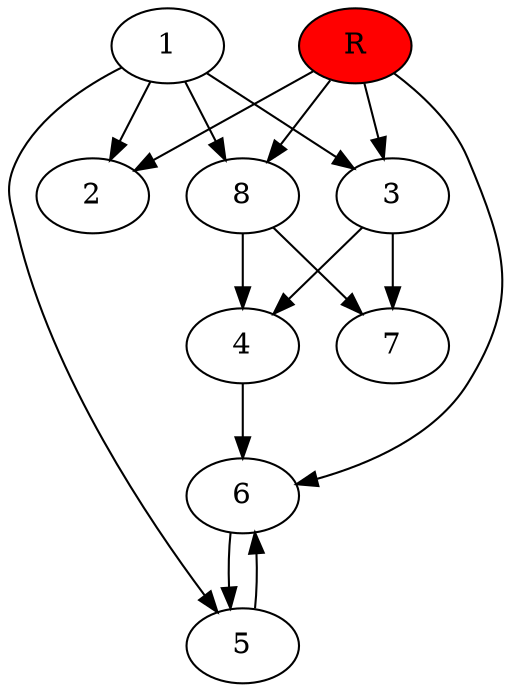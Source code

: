 digraph prb25581 {
	1
	2
	3
	4
	5
	6
	7
	8
	R [fillcolor="#ff0000" style=filled]
	1 -> 2
	1 -> 3
	1 -> 5
	1 -> 8
	3 -> 4
	3 -> 7
	4 -> 6
	5 -> 6
	6 -> 5
	8 -> 4
	8 -> 7
	R -> 2
	R -> 3
	R -> 6
	R -> 8
}
